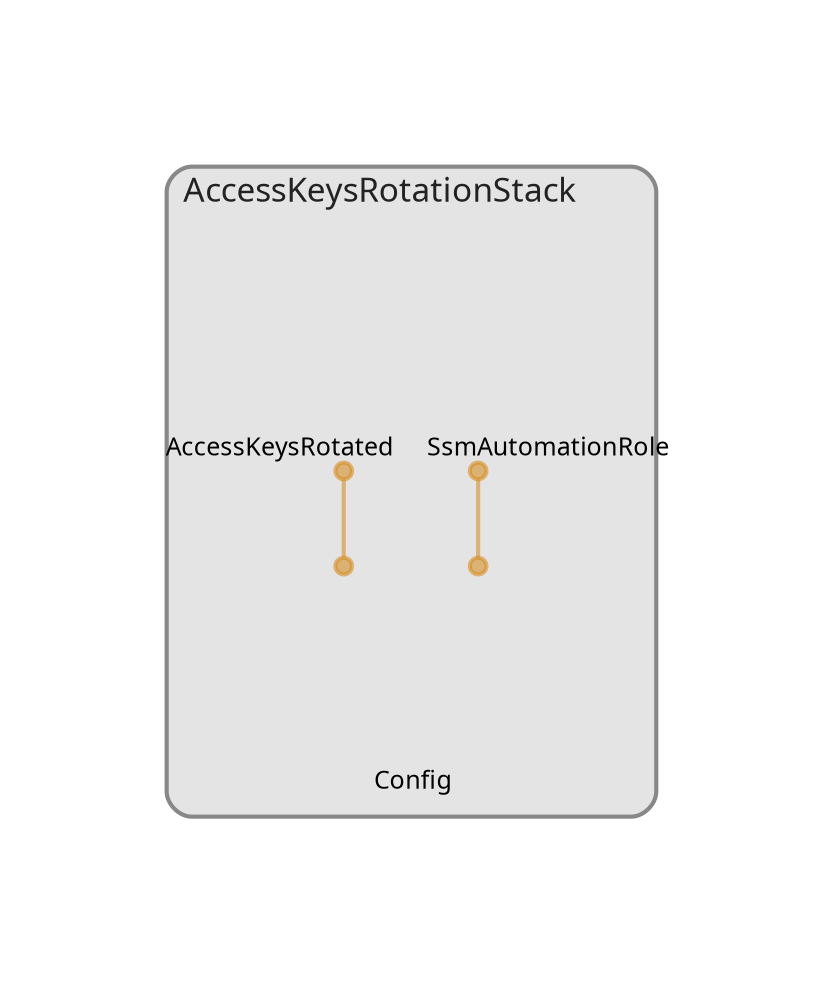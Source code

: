 digraph "Diagram" {
  splines = "ortho";
  pad = "1.0";
  nodesep = "0.60";
  ranksep = "0.75";
  fontname = "Sans-Serif";
  fontsize = "15";
  dpi = "200";
  rankdir = "BT";
  compound = "true";
  fontcolor = "#222222";
  edge [
    color = "#D5871488",
    penwidth = 2,
    arrowhead = "dot",
    arrowtail = "dot",
  ];
  node [
    shape = "box",
    style = "rounded",
    fixedsize = true,
    width = 1.7,
    height = 1.7,
    labelloc = "c",
    imagescale = true,
    fontname = "Sans-Serif",
    fontsize = 8,
    margin = 8,
  ];
  subgraph "AccessKeysRotationStack" {
    subgraph "cluster-SubGraph.AccessKeysRotationStack" {
      graph [
        label = "AccessKeysRotationStack",
        labelloc = "b",
        labeljust = "l",
        margin = "10",
        fontsize = "16",
        penwidth = "2",
        pencolor = "#888888",
        style = "filled,rounded",
        fillcolor = "#e4e4e4",
      ];
      "AccessKeysRotationStack/AccessKeysRotated" [
        label = " AccessKeysRotated",
        fontsize = 12,
        image = "/home/ilsoldier1984/.npm/_npx/b98735c91b702b55/node_modules/cdk-dia/icons/aws/Service/Arch_Management-Governance/64/Arch_AWS-Config_64@5x.png",
        imagescale = "true",
        imagepos = "tc",
        penwidth = "0",
        shape = "node",
        fixedsize = "true",
        labelloc = "b",
        width = 1.2,
        height = 1.466,
      ];
      "AccessKeysRotationStack/SsmAutomationRole" [
        label = " SsmAutomationRole",
        fontsize = 12,
        image = "/home/ilsoldier1984/.npm/_npx/b98735c91b702b55/node_modules/cdk-dia/icons/aws/Service/Arch_Security-Identity-Compliance/64/Arch_AWS-Identity-and-Access-Management_64@5x.png",
        imagescale = "true",
        imagepos = "tc",
        penwidth = "0",
        shape = "node",
        fixedsize = "true",
        labelloc = "b",
        width = 1.2,
        height = 1.466,
      ];
      "AccessKeysRotationStack/MyCfnRemediationConfiguration" [
        label = " Config",
        fontsize = 12,
        image = "/home/ilsoldier1984/.npm/_npx/b98735c91b702b55/node_modules/cdk-dia/icons/aws/Service/Arch_Management-Governance/64/Arch_AWS-Config_64@5x.png",
        imagescale = "true",
        imagepos = "tc",
        penwidth = "0",
        shape = "node",
        fixedsize = "true",
        labelloc = "b",
        width = 1.2,
        height = 1.466,
      ];
    }
  }
  "AccessKeysRotationStack/MyCfnRemediationConfiguration" -> "AccessKeysRotationStack/AccessKeysRotated" [
    dir = "both",
  ];
  "AccessKeysRotationStack/MyCfnRemediationConfiguration" -> "AccessKeysRotationStack/SsmAutomationRole" [
    dir = "both",
  ];
}